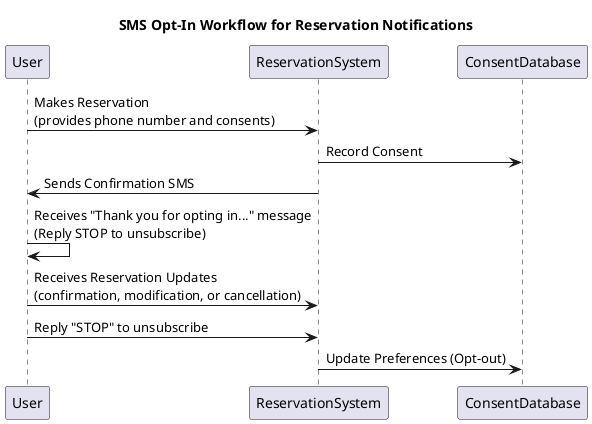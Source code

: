 @startuml

title SMS Opt-In Workflow for Reservation Notifications

User -> ReservationSystem : Makes Reservation\n(provides phone number and consents)
ReservationSystem -> ConsentDatabase : Record Consent

ReservationSystem -> User : Sends Confirmation SMS
User -> User : Receives "Thank you for opting in..." message\n(Reply STOP to unsubscribe)

User -> ReservationSystem : Receives Reservation Updates\n(confirmation, modification, or cancellation)
User -> ReservationSystem : Reply "STOP" to unsubscribe

ReservationSystem -> ConsentDatabase : Update Preferences (Opt-out)
@enduml
